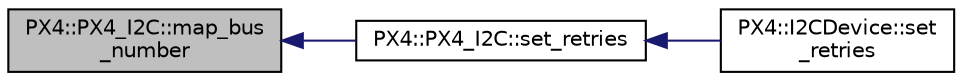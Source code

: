 digraph "PX4::PX4_I2C::map_bus_number"
{
 // INTERACTIVE_SVG=YES
  edge [fontname="Helvetica",fontsize="10",labelfontname="Helvetica",labelfontsize="10"];
  node [fontname="Helvetica",fontsize="10",shape=record];
  rankdir="LR";
  Node1 [label="PX4::PX4_I2C::map_bus\l_number",height=0.2,width=0.4,color="black", fillcolor="grey75", style="filled", fontcolor="black"];
  Node1 -> Node2 [dir="back",color="midnightblue",fontsize="10",style="solid",fontname="Helvetica"];
  Node2 [label="PX4::PX4_I2C::set_retries",height=0.2,width=0.4,color="black", fillcolor="white", style="filled",URL="$classPX4_1_1PX4__I2C.html#ab786ed0af393f12c2dd773059e1b1781"];
  Node2 -> Node3 [dir="back",color="midnightblue",fontsize="10",style="solid",fontname="Helvetica"];
  Node3 [label="PX4::I2CDevice::set\l_retries",height=0.2,width=0.4,color="black", fillcolor="white", style="filled",URL="$classPX4_1_1I2CDevice.html#a2d3eaef45d265188e61cae50a6ec12fc"];
}
